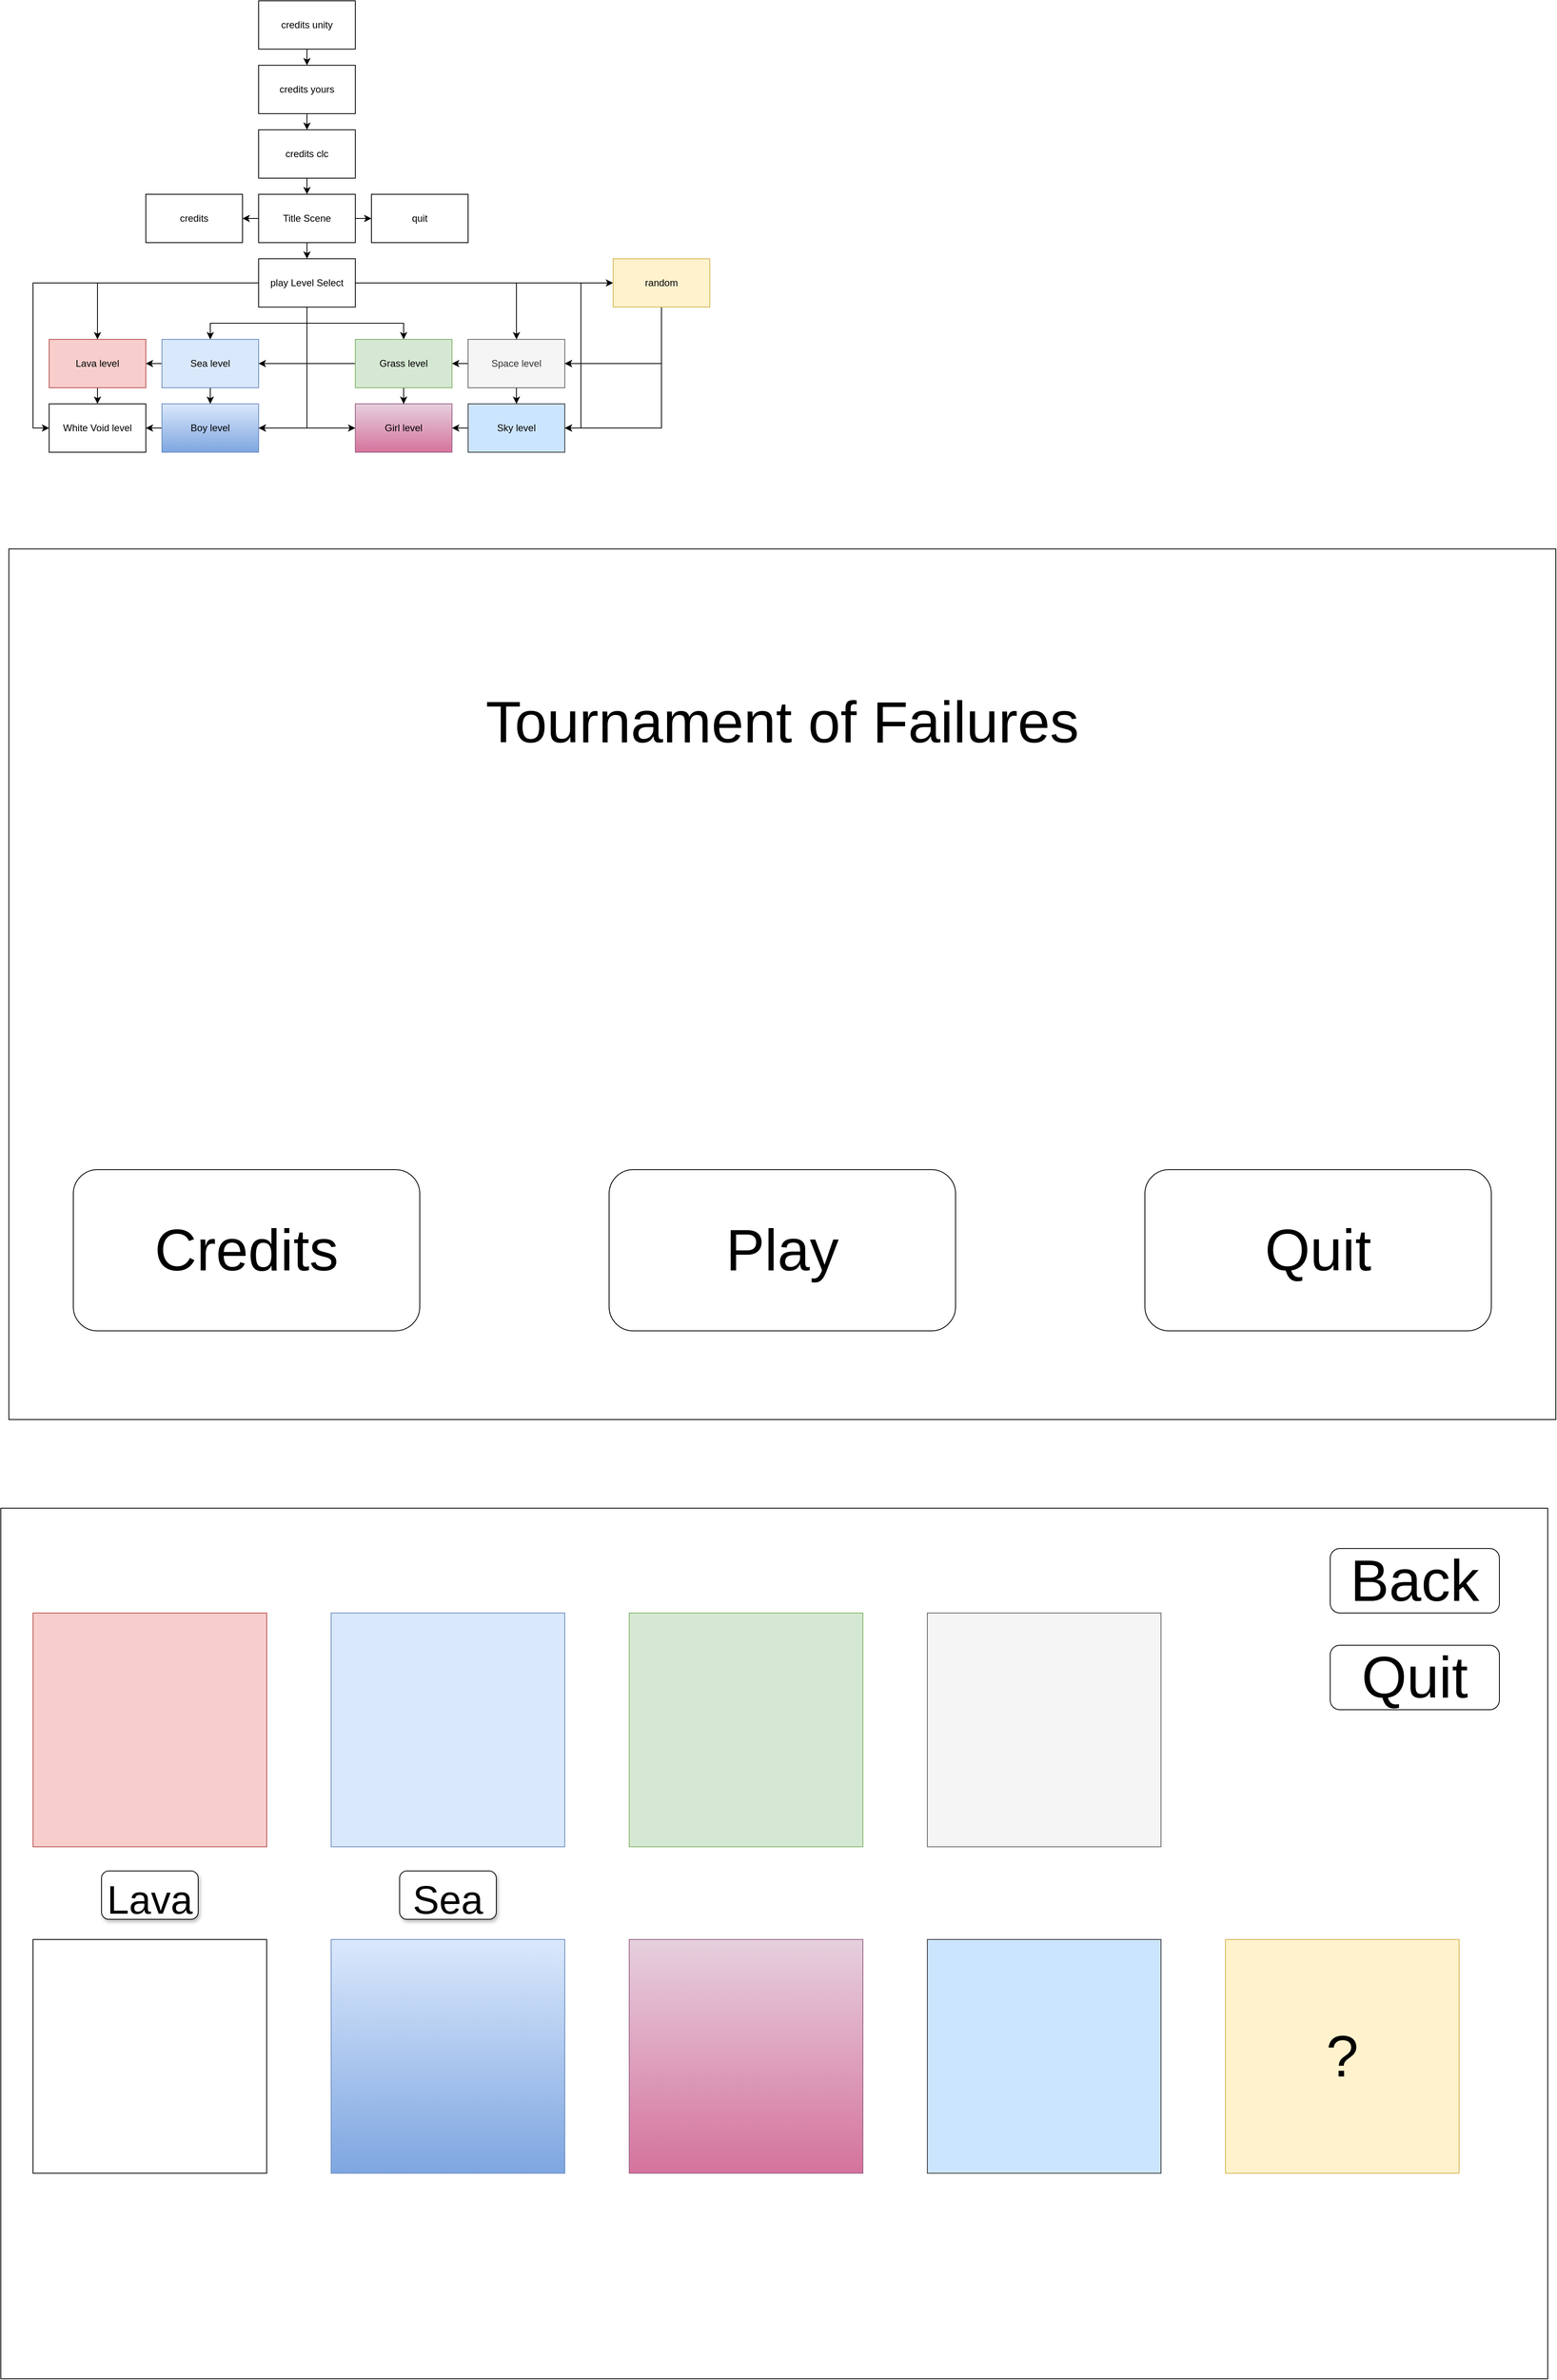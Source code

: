 <mxfile version="20.8.5" type="github">
  <diagram id="bB9_iwyLuRsACjH3lIyL" name="Page-1">
    <mxGraphModel dx="2758" dy="4478" grid="1" gridSize="10" guides="1" tooltips="1" connect="1" arrows="1" fold="1" page="1" pageScale="1" pageWidth="850" pageHeight="1100" math="0" shadow="0">
      <root>
        <mxCell id="0" />
        <mxCell id="1" parent="0" />
        <mxCell id="jjTsNoF9mjSCEiE887Cn-19" style="edgeStyle=orthogonalEdgeStyle;rounded=0;orthogonalLoop=1;jettySize=auto;html=1;exitX=0.5;exitY=1;exitDx=0;exitDy=0;entryX=0.5;entryY=0;entryDx=0;entryDy=0;" edge="1" parent="1" source="jjTsNoF9mjSCEiE887Cn-1" target="jjTsNoF9mjSCEiE887Cn-15">
          <mxGeometry relative="1" as="geometry" />
        </mxCell>
        <mxCell id="jjTsNoF9mjSCEiE887Cn-1" value="credits clc" style="rounded=0;whiteSpace=wrap;html=1;" vertex="1" parent="1">
          <mxGeometry x="160" y="360" width="120" height="60" as="geometry" />
        </mxCell>
        <mxCell id="jjTsNoF9mjSCEiE887Cn-18" style="edgeStyle=orthogonalEdgeStyle;rounded=0;orthogonalLoop=1;jettySize=auto;html=1;exitX=0.5;exitY=1;exitDx=0;exitDy=0;entryX=0.5;entryY=0;entryDx=0;entryDy=0;" edge="1" parent="1" source="jjTsNoF9mjSCEiE887Cn-2" target="jjTsNoF9mjSCEiE887Cn-1">
          <mxGeometry relative="1" as="geometry" />
        </mxCell>
        <mxCell id="jjTsNoF9mjSCEiE887Cn-2" value="credits yours" style="rounded=0;whiteSpace=wrap;html=1;" vertex="1" parent="1">
          <mxGeometry x="160" y="280" width="120" height="60" as="geometry" />
        </mxCell>
        <mxCell id="jjTsNoF9mjSCEiE887Cn-17" style="edgeStyle=orthogonalEdgeStyle;rounded=0;orthogonalLoop=1;jettySize=auto;html=1;exitX=0.5;exitY=1;exitDx=0;exitDy=0;entryX=0.5;entryY=0;entryDx=0;entryDy=0;" edge="1" parent="1" source="jjTsNoF9mjSCEiE887Cn-3" target="jjTsNoF9mjSCEiE887Cn-2">
          <mxGeometry relative="1" as="geometry" />
        </mxCell>
        <mxCell id="jjTsNoF9mjSCEiE887Cn-3" value="credits unity" style="rounded=0;whiteSpace=wrap;html=1;" vertex="1" parent="1">
          <mxGeometry x="160" y="200" width="120" height="60" as="geometry" />
        </mxCell>
        <mxCell id="jjTsNoF9mjSCEiE887Cn-42" style="edgeStyle=orthogonalEdgeStyle;rounded=0;orthogonalLoop=1;jettySize=auto;html=1;exitX=0;exitY=0.5;exitDx=0;exitDy=0;entryX=1;entryY=0.5;entryDx=0;entryDy=0;" edge="1" parent="1" source="jjTsNoF9mjSCEiE887Cn-4" target="jjTsNoF9mjSCEiE887Cn-7">
          <mxGeometry relative="1" as="geometry" />
        </mxCell>
        <mxCell id="jjTsNoF9mjSCEiE887Cn-4" value="Sky level" style="rounded=0;whiteSpace=wrap;html=1;fillColor=#cce5ff;strokeColor=#36393d;" vertex="1" parent="1">
          <mxGeometry x="420" y="700" width="120" height="60" as="geometry" />
        </mxCell>
        <mxCell id="jjTsNoF9mjSCEiE887Cn-41" style="edgeStyle=orthogonalEdgeStyle;rounded=0;orthogonalLoop=1;jettySize=auto;html=1;exitX=0;exitY=0.5;exitDx=0;exitDy=0;entryX=1;entryY=0.5;entryDx=0;entryDy=0;" edge="1" parent="1" source="jjTsNoF9mjSCEiE887Cn-5" target="jjTsNoF9mjSCEiE887Cn-9">
          <mxGeometry relative="1" as="geometry" />
        </mxCell>
        <mxCell id="jjTsNoF9mjSCEiE887Cn-50" style="edgeStyle=orthogonalEdgeStyle;rounded=0;orthogonalLoop=1;jettySize=auto;html=1;exitX=0.5;exitY=1;exitDx=0;exitDy=0;" edge="1" parent="1" source="jjTsNoF9mjSCEiE887Cn-5" target="jjTsNoF9mjSCEiE887Cn-4">
          <mxGeometry relative="1" as="geometry" />
        </mxCell>
        <mxCell id="jjTsNoF9mjSCEiE887Cn-5" value="Space level" style="rounded=0;whiteSpace=wrap;html=1;fillColor=#f5f5f5;strokeColor=#666666;fontColor=#333333;" vertex="1" parent="1">
          <mxGeometry x="420" y="620" width="120" height="60" as="geometry" />
        </mxCell>
        <mxCell id="jjTsNoF9mjSCEiE887Cn-6" value="White Void level" style="rounded=0;whiteSpace=wrap;html=1;" vertex="1" parent="1">
          <mxGeometry x="-100" y="700" width="120" height="60" as="geometry" />
        </mxCell>
        <mxCell id="jjTsNoF9mjSCEiE887Cn-43" style="edgeStyle=orthogonalEdgeStyle;rounded=0;orthogonalLoop=1;jettySize=auto;html=1;exitX=0;exitY=0.5;exitDx=0;exitDy=0;" edge="1" parent="1" source="jjTsNoF9mjSCEiE887Cn-7">
          <mxGeometry relative="1" as="geometry">
            <mxPoint x="160" y="730" as="targetPoint" />
          </mxGeometry>
        </mxCell>
        <mxCell id="jjTsNoF9mjSCEiE887Cn-7" value="Girl level" style="rounded=0;whiteSpace=wrap;html=1;fillColor=#e6d0de;strokeColor=#996185;gradientColor=#d5739d;" vertex="1" parent="1">
          <mxGeometry x="280" y="700" width="120" height="60" as="geometry" />
        </mxCell>
        <mxCell id="jjTsNoF9mjSCEiE887Cn-46" style="edgeStyle=orthogonalEdgeStyle;rounded=0;orthogonalLoop=1;jettySize=auto;html=1;exitX=0;exitY=0.5;exitDx=0;exitDy=0;entryX=1;entryY=0.5;entryDx=0;entryDy=0;" edge="1" parent="1" source="jjTsNoF9mjSCEiE887Cn-8" target="jjTsNoF9mjSCEiE887Cn-6">
          <mxGeometry relative="1" as="geometry" />
        </mxCell>
        <mxCell id="jjTsNoF9mjSCEiE887Cn-8" value="Boy level" style="rounded=0;whiteSpace=wrap;html=1;fillColor=#dae8fc;strokeColor=#6c8ebf;gradientColor=#7ea6e0;" vertex="1" parent="1">
          <mxGeometry x="40" y="700" width="120" height="60" as="geometry" />
        </mxCell>
        <mxCell id="jjTsNoF9mjSCEiE887Cn-44" style="edgeStyle=orthogonalEdgeStyle;rounded=0;orthogonalLoop=1;jettySize=auto;html=1;exitX=0;exitY=0.5;exitDx=0;exitDy=0;entryX=1;entryY=0.5;entryDx=0;entryDy=0;" edge="1" parent="1" source="jjTsNoF9mjSCEiE887Cn-9" target="jjTsNoF9mjSCEiE887Cn-10">
          <mxGeometry relative="1" as="geometry" />
        </mxCell>
        <mxCell id="jjTsNoF9mjSCEiE887Cn-49" style="edgeStyle=orthogonalEdgeStyle;rounded=0;orthogonalLoop=1;jettySize=auto;html=1;exitX=0.5;exitY=1;exitDx=0;exitDy=0;" edge="1" parent="1" source="jjTsNoF9mjSCEiE887Cn-9" target="jjTsNoF9mjSCEiE887Cn-7">
          <mxGeometry relative="1" as="geometry" />
        </mxCell>
        <mxCell id="jjTsNoF9mjSCEiE887Cn-9" value="Grass level" style="rounded=0;whiteSpace=wrap;html=1;fillColor=#d5e8d4;strokeColor=#82b366;" vertex="1" parent="1">
          <mxGeometry x="280" y="620" width="120" height="60" as="geometry" />
        </mxCell>
        <mxCell id="jjTsNoF9mjSCEiE887Cn-45" style="edgeStyle=orthogonalEdgeStyle;rounded=0;orthogonalLoop=1;jettySize=auto;html=1;exitX=0;exitY=0.5;exitDx=0;exitDy=0;entryX=1;entryY=0.5;entryDx=0;entryDy=0;" edge="1" parent="1" source="jjTsNoF9mjSCEiE887Cn-10" target="jjTsNoF9mjSCEiE887Cn-11">
          <mxGeometry relative="1" as="geometry" />
        </mxCell>
        <mxCell id="jjTsNoF9mjSCEiE887Cn-47" style="edgeStyle=orthogonalEdgeStyle;rounded=0;orthogonalLoop=1;jettySize=auto;html=1;exitX=0.5;exitY=1;exitDx=0;exitDy=0;entryX=0.5;entryY=0;entryDx=0;entryDy=0;" edge="1" parent="1" source="jjTsNoF9mjSCEiE887Cn-10" target="jjTsNoF9mjSCEiE887Cn-8">
          <mxGeometry relative="1" as="geometry" />
        </mxCell>
        <mxCell id="jjTsNoF9mjSCEiE887Cn-10" value="Sea level" style="rounded=0;whiteSpace=wrap;html=1;fillColor=#dae8fc;strokeColor=#6c8ebf;" vertex="1" parent="1">
          <mxGeometry x="40" y="620" width="120" height="60" as="geometry" />
        </mxCell>
        <mxCell id="jjTsNoF9mjSCEiE887Cn-48" style="edgeStyle=orthogonalEdgeStyle;rounded=0;orthogonalLoop=1;jettySize=auto;html=1;exitX=0.5;exitY=1;exitDx=0;exitDy=0;entryX=0.5;entryY=0;entryDx=0;entryDy=0;" edge="1" parent="1" source="jjTsNoF9mjSCEiE887Cn-11" target="jjTsNoF9mjSCEiE887Cn-6">
          <mxGeometry relative="1" as="geometry" />
        </mxCell>
        <mxCell id="jjTsNoF9mjSCEiE887Cn-11" value="Lava level" style="rounded=0;whiteSpace=wrap;html=1;fillColor=#f8cecc;strokeColor=#b85450;" vertex="1" parent="1">
          <mxGeometry x="-100" y="620" width="120" height="60" as="geometry" />
        </mxCell>
        <mxCell id="jjTsNoF9mjSCEiE887Cn-23" style="edgeStyle=orthogonalEdgeStyle;rounded=0;orthogonalLoop=1;jettySize=auto;html=1;exitX=1;exitY=0.5;exitDx=0;exitDy=0;entryX=0;entryY=0.5;entryDx=0;entryDy=0;" edge="1" parent="1" source="jjTsNoF9mjSCEiE887Cn-12" target="jjTsNoF9mjSCEiE887Cn-16">
          <mxGeometry relative="1" as="geometry" />
        </mxCell>
        <mxCell id="jjTsNoF9mjSCEiE887Cn-26" style="edgeStyle=orthogonalEdgeStyle;rounded=0;orthogonalLoop=1;jettySize=auto;html=1;exitX=1;exitY=0.5;exitDx=0;exitDy=0;entryX=0.5;entryY=0;entryDx=0;entryDy=0;" edge="1" parent="1" source="jjTsNoF9mjSCEiE887Cn-12" target="jjTsNoF9mjSCEiE887Cn-5">
          <mxGeometry relative="1" as="geometry" />
        </mxCell>
        <mxCell id="jjTsNoF9mjSCEiE887Cn-33" style="edgeStyle=orthogonalEdgeStyle;rounded=0;orthogonalLoop=1;jettySize=auto;html=1;exitX=0.5;exitY=1;exitDx=0;exitDy=0;" edge="1" parent="1" source="jjTsNoF9mjSCEiE887Cn-12" target="jjTsNoF9mjSCEiE887Cn-9">
          <mxGeometry relative="1" as="geometry">
            <mxPoint x="220" y="600" as="sourcePoint" />
          </mxGeometry>
        </mxCell>
        <mxCell id="jjTsNoF9mjSCEiE887Cn-34" style="edgeStyle=orthogonalEdgeStyle;rounded=0;orthogonalLoop=1;jettySize=auto;html=1;exitX=0.5;exitY=1;exitDx=0;exitDy=0;entryX=0.5;entryY=0;entryDx=0;entryDy=0;" edge="1" parent="1" source="jjTsNoF9mjSCEiE887Cn-12" target="jjTsNoF9mjSCEiE887Cn-10">
          <mxGeometry relative="1" as="geometry" />
        </mxCell>
        <mxCell id="jjTsNoF9mjSCEiE887Cn-35" style="edgeStyle=orthogonalEdgeStyle;rounded=0;orthogonalLoop=1;jettySize=auto;html=1;exitX=0;exitY=0.5;exitDx=0;exitDy=0;" edge="1" parent="1" source="jjTsNoF9mjSCEiE887Cn-12" target="jjTsNoF9mjSCEiE887Cn-11">
          <mxGeometry relative="1" as="geometry" />
        </mxCell>
        <mxCell id="jjTsNoF9mjSCEiE887Cn-36" style="edgeStyle=orthogonalEdgeStyle;rounded=0;orthogonalLoop=1;jettySize=auto;html=1;exitX=0;exitY=0.5;exitDx=0;exitDy=0;entryX=0;entryY=0.5;entryDx=0;entryDy=0;" edge="1" parent="1" source="jjTsNoF9mjSCEiE887Cn-12" target="jjTsNoF9mjSCEiE887Cn-6">
          <mxGeometry relative="1" as="geometry" />
        </mxCell>
        <mxCell id="jjTsNoF9mjSCEiE887Cn-37" style="edgeStyle=orthogonalEdgeStyle;rounded=0;orthogonalLoop=1;jettySize=auto;html=1;exitX=0.5;exitY=1;exitDx=0;exitDy=0;entryX=1;entryY=0.5;entryDx=0;entryDy=0;" edge="1" parent="1" source="jjTsNoF9mjSCEiE887Cn-12" target="jjTsNoF9mjSCEiE887Cn-8">
          <mxGeometry relative="1" as="geometry" />
        </mxCell>
        <mxCell id="jjTsNoF9mjSCEiE887Cn-38" style="edgeStyle=orthogonalEdgeStyle;rounded=0;orthogonalLoop=1;jettySize=auto;html=1;exitX=0.5;exitY=1;exitDx=0;exitDy=0;entryX=0;entryY=0.5;entryDx=0;entryDy=0;" edge="1" parent="1" source="jjTsNoF9mjSCEiE887Cn-12" target="jjTsNoF9mjSCEiE887Cn-7">
          <mxGeometry relative="1" as="geometry" />
        </mxCell>
        <mxCell id="jjTsNoF9mjSCEiE887Cn-39" style="edgeStyle=orthogonalEdgeStyle;rounded=0;orthogonalLoop=1;jettySize=auto;html=1;exitX=1;exitY=0.5;exitDx=0;exitDy=0;entryX=1;entryY=0.5;entryDx=0;entryDy=0;" edge="1" parent="1" source="jjTsNoF9mjSCEiE887Cn-12" target="jjTsNoF9mjSCEiE887Cn-4">
          <mxGeometry relative="1" as="geometry" />
        </mxCell>
        <mxCell id="jjTsNoF9mjSCEiE887Cn-40" style="edgeStyle=orthogonalEdgeStyle;rounded=0;orthogonalLoop=1;jettySize=auto;html=1;exitX=1;exitY=0.5;exitDx=0;exitDy=0;entryX=1;entryY=0.5;entryDx=0;entryDy=0;" edge="1" parent="1" source="jjTsNoF9mjSCEiE887Cn-12" target="jjTsNoF9mjSCEiE887Cn-5">
          <mxGeometry relative="1" as="geometry" />
        </mxCell>
        <mxCell id="jjTsNoF9mjSCEiE887Cn-12" value="play Level Select" style="rounded=0;whiteSpace=wrap;html=1;" vertex="1" parent="1">
          <mxGeometry x="160" y="520" width="120" height="60" as="geometry" />
        </mxCell>
        <mxCell id="jjTsNoF9mjSCEiE887Cn-13" value="credits" style="rounded=0;whiteSpace=wrap;html=1;" vertex="1" parent="1">
          <mxGeometry x="20" y="440" width="120" height="60" as="geometry" />
        </mxCell>
        <mxCell id="jjTsNoF9mjSCEiE887Cn-14" value="quit" style="rounded=0;whiteSpace=wrap;html=1;" vertex="1" parent="1">
          <mxGeometry x="300" y="440" width="120" height="60" as="geometry" />
        </mxCell>
        <mxCell id="jjTsNoF9mjSCEiE887Cn-20" style="edgeStyle=orthogonalEdgeStyle;rounded=0;orthogonalLoop=1;jettySize=auto;html=1;exitX=0;exitY=0.5;exitDx=0;exitDy=0;entryX=1;entryY=0.5;entryDx=0;entryDy=0;" edge="1" parent="1" source="jjTsNoF9mjSCEiE887Cn-15" target="jjTsNoF9mjSCEiE887Cn-13">
          <mxGeometry relative="1" as="geometry" />
        </mxCell>
        <mxCell id="jjTsNoF9mjSCEiE887Cn-21" style="edgeStyle=orthogonalEdgeStyle;rounded=0;orthogonalLoop=1;jettySize=auto;html=1;exitX=1;exitY=0.5;exitDx=0;exitDy=0;entryX=0;entryY=0.5;entryDx=0;entryDy=0;" edge="1" parent="1" source="jjTsNoF9mjSCEiE887Cn-15" target="jjTsNoF9mjSCEiE887Cn-14">
          <mxGeometry relative="1" as="geometry" />
        </mxCell>
        <mxCell id="jjTsNoF9mjSCEiE887Cn-22" style="edgeStyle=orthogonalEdgeStyle;rounded=0;orthogonalLoop=1;jettySize=auto;html=1;exitX=0.5;exitY=1;exitDx=0;exitDy=0;entryX=0.5;entryY=0;entryDx=0;entryDy=0;" edge="1" parent="1" source="jjTsNoF9mjSCEiE887Cn-15" target="jjTsNoF9mjSCEiE887Cn-12">
          <mxGeometry relative="1" as="geometry" />
        </mxCell>
        <mxCell id="jjTsNoF9mjSCEiE887Cn-15" value="Title Scene" style="rounded=0;whiteSpace=wrap;html=1;" vertex="1" parent="1">
          <mxGeometry x="160" y="440" width="120" height="60" as="geometry" />
        </mxCell>
        <mxCell id="jjTsNoF9mjSCEiE887Cn-24" style="edgeStyle=orthogonalEdgeStyle;rounded=0;orthogonalLoop=1;jettySize=auto;html=1;exitX=0.5;exitY=1;exitDx=0;exitDy=0;entryX=1;entryY=0.5;entryDx=0;entryDy=0;" edge="1" parent="1" source="jjTsNoF9mjSCEiE887Cn-16" target="jjTsNoF9mjSCEiE887Cn-4">
          <mxGeometry relative="1" as="geometry" />
        </mxCell>
        <mxCell id="jjTsNoF9mjSCEiE887Cn-25" style="edgeStyle=orthogonalEdgeStyle;rounded=0;orthogonalLoop=1;jettySize=auto;html=1;exitX=0.5;exitY=1;exitDx=0;exitDy=0;entryX=1;entryY=0.5;entryDx=0;entryDy=0;" edge="1" parent="1" source="jjTsNoF9mjSCEiE887Cn-16" target="jjTsNoF9mjSCEiE887Cn-5">
          <mxGeometry relative="1" as="geometry" />
        </mxCell>
        <mxCell id="jjTsNoF9mjSCEiE887Cn-16" value="random" style="rounded=0;whiteSpace=wrap;html=1;fillColor=#fff2cc;strokeColor=#d6b656;" vertex="1" parent="1">
          <mxGeometry x="600" y="520" width="120" height="60" as="geometry" />
        </mxCell>
        <mxCell id="jjTsNoF9mjSCEiE887Cn-51" value="" style="rounded=0;whiteSpace=wrap;html=1;" vertex="1" parent="1">
          <mxGeometry x="-150" y="880" width="1920" height="1080" as="geometry" />
        </mxCell>
        <mxCell id="jjTsNoF9mjSCEiE887Cn-53" value="Credits" style="rounded=1;whiteSpace=wrap;html=1;fontSize=72;" vertex="1" parent="1">
          <mxGeometry x="-70" y="1650" width="430" height="200" as="geometry" />
        </mxCell>
        <mxCell id="jjTsNoF9mjSCEiE887Cn-54" value="Quit" style="rounded=1;whiteSpace=wrap;html=1;fontSize=72;" vertex="1" parent="1">
          <mxGeometry x="1260" y="1650" width="430" height="200" as="geometry" />
        </mxCell>
        <mxCell id="jjTsNoF9mjSCEiE887Cn-55" value="Play" style="rounded=1;whiteSpace=wrap;html=1;fontSize=72;" vertex="1" parent="1">
          <mxGeometry x="595" y="1650" width="430" height="200" as="geometry" />
        </mxCell>
        <mxCell id="jjTsNoF9mjSCEiE887Cn-56" value="Tournament of Failures" style="text;html=1;strokeColor=none;fillColor=none;align=center;verticalAlign=middle;whiteSpace=wrap;rounded=0;fontSize=72;" vertex="1" parent="1">
          <mxGeometry x="410" y="1080" width="800" height="30" as="geometry" />
        </mxCell>
        <mxCell id="jjTsNoF9mjSCEiE887Cn-57" value="" style="rounded=0;whiteSpace=wrap;html=1;" vertex="1" parent="1">
          <mxGeometry x="-160" y="2070" width="1920" height="1080" as="geometry" />
        </mxCell>
        <mxCell id="jjTsNoF9mjSCEiE887Cn-58" value="" style="whiteSpace=wrap;html=1;aspect=fixed;fontSize=72;fillColor=#f8cecc;strokeColor=#b85450;" vertex="1" parent="1">
          <mxGeometry x="-120" y="2200" width="290" height="290" as="geometry" />
        </mxCell>
        <mxCell id="jjTsNoF9mjSCEiE887Cn-59" value="" style="whiteSpace=wrap;html=1;aspect=fixed;fontSize=72;fillColor=#dae8fc;strokeColor=#6c8ebf;" vertex="1" parent="1">
          <mxGeometry x="250" y="2200" width="290" height="290" as="geometry" />
        </mxCell>
        <mxCell id="jjTsNoF9mjSCEiE887Cn-60" value="" style="whiteSpace=wrap;html=1;aspect=fixed;fontSize=72;fillColor=#d5e8d4;strokeColor=#82b366;" vertex="1" parent="1">
          <mxGeometry x="620" y="2200" width="290" height="290" as="geometry" />
        </mxCell>
        <mxCell id="jjTsNoF9mjSCEiE887Cn-61" value="" style="whiteSpace=wrap;html=1;aspect=fixed;fontSize=72;fillColor=#f5f5f5;strokeColor=#666666;fontColor=#333333;" vertex="1" parent="1">
          <mxGeometry x="990" y="2200" width="290" height="290" as="geometry" />
        </mxCell>
        <mxCell id="jjTsNoF9mjSCEiE887Cn-62" value="" style="whiteSpace=wrap;html=1;aspect=fixed;fontSize=72;fillColor=#cce5ff;strokeColor=#36393d;" vertex="1" parent="1">
          <mxGeometry x="990" y="2605" width="290" height="290" as="geometry" />
        </mxCell>
        <mxCell id="jjTsNoF9mjSCEiE887Cn-63" value="" style="whiteSpace=wrap;html=1;aspect=fixed;fontSize=72;fillColor=#e6d0de;strokeColor=#996185;gradientColor=#d5739d;" vertex="1" parent="1">
          <mxGeometry x="620" y="2605" width="290" height="290" as="geometry" />
        </mxCell>
        <mxCell id="jjTsNoF9mjSCEiE887Cn-64" value="" style="whiteSpace=wrap;html=1;aspect=fixed;fontSize=72;fillColor=#dae8fc;strokeColor=#6c8ebf;gradientColor=#7ea6e0;" vertex="1" parent="1">
          <mxGeometry x="250" y="2605" width="290" height="290" as="geometry" />
        </mxCell>
        <mxCell id="jjTsNoF9mjSCEiE887Cn-65" value="" style="whiteSpace=wrap;html=1;aspect=fixed;fontSize=72;" vertex="1" parent="1">
          <mxGeometry x="-120" y="2605" width="290" height="290" as="geometry" />
        </mxCell>
        <mxCell id="jjTsNoF9mjSCEiE887Cn-66" value="?" style="whiteSpace=wrap;html=1;aspect=fixed;fontSize=72;fillColor=#fff2cc;strokeColor=#d6b656;" vertex="1" parent="1">
          <mxGeometry x="1360" y="2605" width="290" height="290" as="geometry" />
        </mxCell>
        <mxCell id="jjTsNoF9mjSCEiE887Cn-68" value="Back" style="rounded=1;whiteSpace=wrap;html=1;fontSize=72;" vertex="1" parent="1">
          <mxGeometry x="1490" y="2120" width="210" height="80" as="geometry" />
        </mxCell>
        <mxCell id="jjTsNoF9mjSCEiE887Cn-69" value="Quit" style="rounded=1;whiteSpace=wrap;html=1;fontSize=72;" vertex="1" parent="1">
          <mxGeometry x="1490" y="2240" width="210" height="80" as="geometry" />
        </mxCell>
        <mxCell id="jjTsNoF9mjSCEiE887Cn-70" value="&lt;font style=&quot;font-size: 49px;&quot;&gt;Lava&lt;/font&gt;" style="rounded=1;whiteSpace=wrap;html=1;fontSize=65;shadow=1;" vertex="1" parent="1">
          <mxGeometry x="-35" y="2520" width="120" height="60" as="geometry" />
        </mxCell>
        <mxCell id="jjTsNoF9mjSCEiE887Cn-71" value="&lt;font style=&quot;font-size: 49px;&quot;&gt;Sea&lt;/font&gt;" style="rounded=1;whiteSpace=wrap;html=1;fontSize=65;shadow=1;" vertex="1" parent="1">
          <mxGeometry x="335" y="2520" width="120" height="60" as="geometry" />
        </mxCell>
      </root>
    </mxGraphModel>
  </diagram>
</mxfile>
